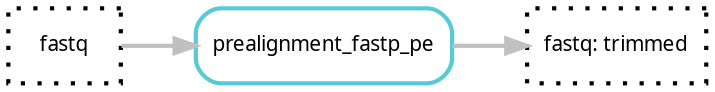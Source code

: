 digraph snakemake_dag {
    rankdir=LR;
    graph[bgcolor=white, margin=0];
    node[shape=box, style=rounded, fontname=sans,                 fontsize=10, penwidth=2];
    edge[penwidth=2, color=grey];
    0[label = "fastq", color = "0.0 0.0 0.0", style="dotted"];
	1[label = "prealignment_fastp_pe", color = "0.52 0.6 0.85", style="rounded"];
    2[label = "fastq: trimmed", color = "0.0 0.0 0.0", style="dotted"];
	0 -> 1
    1 -> 2
}